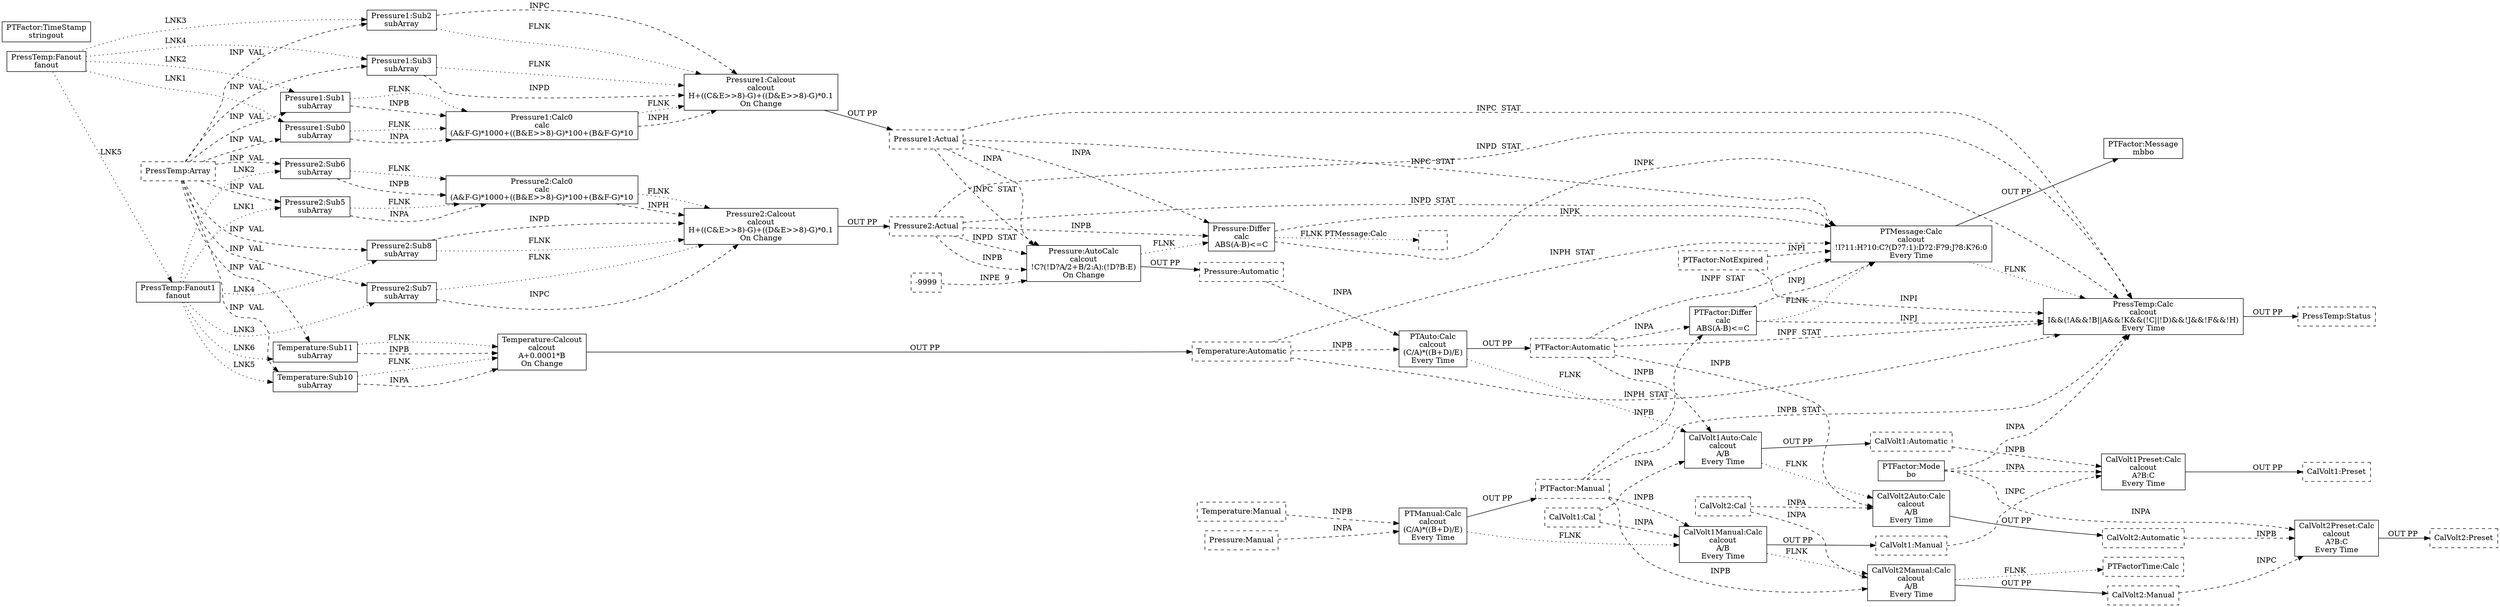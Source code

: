 digraph press_temp {
  rankdir=LR;

  "PressTemp:Fanout" [ shape=box, label="PressTemp:Fanout\nfanout" ]
  "PressTemp:Fanout" -> "Pressure1:Sub0" [ label="LNK1  ", style="dotted" ]
  "PressTemp:Fanout" -> "PressTemp:Fanout1" [ label="LNK5  ", style="dotted" ]
  "PressTemp:Fanout" -> "Pressure1:Sub3" [ label="LNK4  ", style="dotted" ]
  "PressTemp:Fanout" -> "Pressure1:Sub2" [ label="LNK3  ", style="dotted" ]
  "PressTemp:Fanout" -> "Pressure1:Sub1" [ label="LNK2  ", style="dotted" ]
  "PressTemp:Fanout1" [ shape=box, label="PressTemp:Fanout1\nfanout" ]
  "PressTemp:Fanout1" -> "Pressure2:Sub5" [ label="LNK1  ", style="dotted" ]
  "PressTemp:Fanout1" -> "Temperature:Sub11" [ label="LNK6  ", style="dotted" ]
  "PressTemp:Fanout1" -> "Temperature:Sub10" [ label="LNK5  ", style="dotted" ]
  "PressTemp:Fanout1" -> "Pressure2:Sub8" [ label="LNK4  ", style="dotted" ]
  "PressTemp:Fanout1" -> "Pressure2:Sub7" [ label="LNK3  ", style="dotted" ]
  "PressTemp:Fanout1" -> "Pressure2:Sub6" [ label="LNK2  ", style="dotted" ]
  "Pressure1:Sub0" [ shape=box, label="Pressure1:Sub0\nsubArray" ]
  "Pressure1:Sub0" -> "Pressure1:Calc0" [ label="FLNK  ", style="dotted" ]
  "PressTemp:Array" -> "Pressure1:Sub0" [ label="INP  VAL", style="dashed" ]
  "Pressure1:Sub1" [ shape=box, label="Pressure1:Sub1\nsubArray" ]
  "Pressure1:Sub1" -> "Pressure1:Calc0" [ label="FLNK  ", style="dotted" ]
  "PressTemp:Array" -> "Pressure1:Sub1" [ label="INP  VAL", style="dashed" ]
  "Pressure1:Sub2" [ shape=box, label="Pressure1:Sub2\nsubArray" ]
  "Pressure1:Sub2" -> "Pressure1:Calcout" [ label="FLNK  ", style="dotted" ]
  "PressTemp:Array" -> "Pressure1:Sub2" [ label="INP  VAL", style="dashed" ]
  "Pressure1:Sub3" [ shape=box, label="Pressure1:Sub3\nsubArray" ]
  "Pressure1:Sub3" -> "Pressure1:Calcout" [ label="FLNK  ", style="dotted" ]
  "PressTemp:Array" -> "Pressure1:Sub3" [ label="INP  VAL", style="dashed" ]
  "Pressure1:Calc0" [ shape=box, label="Pressure1:Calc0\ncalc\n(A&F-G)*1000+((B&E>>8)-G)*100+(B&F-G)*10" ]
  "Pressure1:Sub1" -> "Pressure1:Calc0" [ label="INPB  ", style="dashed" ]
  "Pressure1:Sub0" -> "Pressure1:Calc0" [ label="INPA  ", style="dashed" ]
  "Pressure1:Calc0" -> "Pressure1:Calcout" [ label="FLNK  ", style="dotted" ]
  "Pressure1:Calcout" [ shape=box, label="Pressure1:Calcout\ncalcout\nH+((C&E>>8)-G)+((D&E>>8)-G)*0.1\nOn Change" ]
  "Pressure1:Calc0" -> "Pressure1:Calcout" [ label="INPH  ", style="dashed" ]
  "Pressure1:Sub2" -> "Pressure1:Calcout" [ label="INPC  ", style="dashed" ]
  "Pressure1:Sub3" -> "Pressure1:Calcout" [ label="INPD  ", style="dashed" ]
  "Pressure1:Calcout" -> "Pressure1:Actual" [ label="OUT PP ", style="solid" ]
  "Pressure2:Sub5" [ shape=box, label="Pressure2:Sub5\nsubArray" ]
  "Pressure2:Sub5" -> "Pressure2:Calc0" [ label="FLNK  ", style="dotted" ]
  "PressTemp:Array" -> "Pressure2:Sub5" [ label="INP  VAL", style="dashed" ]
  "Pressure2:Sub6" [ shape=box, label="Pressure2:Sub6\nsubArray" ]
  "Pressure2:Sub6" -> "Pressure2:Calc0" [ label="FLNK  ", style="dotted" ]
  "PressTemp:Array" -> "Pressure2:Sub6" [ label="INP  VAL", style="dashed" ]
  "Pressure2:Sub7" [ shape=box, label="Pressure2:Sub7\nsubArray" ]
  "Pressure2:Sub7" -> "Pressure2:Calcout" [ label="FLNK  ", style="dotted" ]
  "PressTemp:Array" -> "Pressure2:Sub7" [ label="INP  VAL", style="dashed" ]
  "Pressure2:Sub8" [ shape=box, label="Pressure2:Sub8\nsubArray" ]
  "Pressure2:Sub8" -> "Pressure2:Calcout" [ label="FLNK  ", style="dotted" ]
  "PressTemp:Array" -> "Pressure2:Sub8" [ label="INP  VAL", style="dashed" ]
  "Pressure2:Calc0" [ shape=box, label="Pressure2:Calc0\ncalc\n(A&F-G)*1000+((B&E>>8)-G)*100+(B&F-G)*10" ]
  "Pressure2:Sub6" -> "Pressure2:Calc0" [ label="INPB  ", style="dashed" ]
  "Pressure2:Sub5" -> "Pressure2:Calc0" [ label="INPA  ", style="dashed" ]
  "Pressure2:Calc0" -> "Pressure2:Calcout" [ label="FLNK  ", style="dotted" ]
  "Pressure2:Calcout" [ shape=box, label="Pressure2:Calcout\ncalcout\nH+((C&E>>8)-G)+((D&E>>8)-G)*0.1\nOn Change" ]
  "Pressure2:Calc0" -> "Pressure2:Calcout" [ label="INPH  ", style="dashed" ]
  "Pressure2:Sub7" -> "Pressure2:Calcout" [ label="INPC  ", style="dashed" ]
  "Pressure2:Sub8" -> "Pressure2:Calcout" [ label="INPD  ", style="dashed" ]
  "Pressure2:Calcout" -> "Pressure2:Actual" [ label="OUT PP ", style="solid" ]
  "Pressure:AutoCalc" [ shape=box, label="Pressure:AutoCalc\ncalcout\n!C?(!D?A/2+B/2:A):(!D?B:E)\nOn Change" ]
  "Pressure1:Actual" -> "Pressure:AutoCalc" [ label="INPC  STAT", style="dashed" ]
  "Pressure2:Actual" -> "Pressure:AutoCalc" [ label="INPB  ", style="dashed" ]
  "-9999" -> "Pressure:AutoCalc" [ label="INPE  9", style="dashed" ]
  "Pressure2:Actual" -> "Pressure:AutoCalc" [ label="INPD  STAT", style="dashed" ]
  "Pressure1:Actual" -> "Pressure:AutoCalc" [ label="INPA  ", style="dashed" ]
  "Pressure:AutoCalc" -> "Pressure:Differ" [ label="FLNK  ", style="dotted" ]
  "Pressure:AutoCalc" -> "Pressure:Automatic" [ label="OUT PP ", style="solid" ]
  "Temperature:Sub10" [ shape=box, label="Temperature:Sub10\nsubArray" ]
  "Temperature:Sub10" -> "Temperature:Calcout" [ label="FLNK  ", style="dotted" ]
  "PressTemp:Array" -> "Temperature:Sub10" [ label="INP  VAL", style="dashed" ]
  "Temperature:Sub11" [ shape=box, label="Temperature:Sub11\nsubArray" ]
  "Temperature:Sub11" -> "Temperature:Calcout" [ label="FLNK  ", style="dotted" ]
  "PressTemp:Array" -> "Temperature:Sub11" [ label="INP  VAL", style="dashed" ]
  "Temperature:Calcout" [ shape=box, label="Temperature:Calcout\ncalcout\nA+0.0001*B\nOn Change" ]
  "Temperature:Sub11" -> "Temperature:Calcout" [ label="INPB  ", style="dashed" ]
  "Temperature:Sub10" -> "Temperature:Calcout" [ label="INPA  ", style="dashed" ]
  "Temperature:Calcout" -> "Temperature:Automatic" [ label="OUT PP ", style="solid" ]
  "PTFactor:Mode" [ shape=box, label="PTFactor:Mode\nbo" ]
  "PTFactor:Message" [ shape=box, label="PTFactor:Message\nmbbo" ]
  "Pressure:Differ" [ shape=box, label="Pressure:Differ\ncalc\nABS(A-B)<=C" ]
  "Pressure2:Actual" -> "Pressure:Differ" [ label="INPB  ", style="dashed" ]
  "Pressure1:Actual" -> "Pressure:Differ" [ label="INPA  ", style="dashed" ]
  "Pressure:Differ" -> "" [ label="FLNK PTMessage:Calc ", style="dotted" ]
  "PTFactor:Differ" [ shape=box, label="PTFactor:Differ\ncalc\nABS(A-B)<=C" ]
  "PTFactor:Manual" -> "PTFactor:Differ" [ label="INPB  ", style="dashed" ]
  "PTFactor:Automatic" -> "PTFactor:Differ" [ label="INPA  ", style="dashed" ]
  "PTFactor:Differ" -> "PTMessage:Calc" [ label="FLNK  ", style="dotted" ]
  "PTMessage:Calc" [ shape=box, label="PTMessage:Calc\ncalcout\n!I?11:H?10:C?(D?7:1):D?2:F?9:J?8:K?6:0\nEvery Time" ]
  "PTFactor:NotExpired" -> "PTMessage:Calc" [ label="INPI  ", style="dashed" ]
  "Temperature:Automatic" -> "PTMessage:Calc" [ label="INPH  STAT", style="dashed" ]
  "Pressure:Differ" -> "PTMessage:Calc" [ label="INPK  ", style="dashed" ]
  "PTFactor:Differ" -> "PTMessage:Calc" [ label="INPJ  ", style="dashed" ]
  "Pressure1:Actual" -> "PTMessage:Calc" [ label="INPC  STAT", style="dashed" ]
  "Pressure2:Actual" -> "PTMessage:Calc" [ label="INPD  STAT", style="dashed" ]
  "PTFactor:Automatic" -> "PTMessage:Calc" [ label="INPF  STAT", style="dashed" ]
  "PTMessage:Calc" -> "PressTemp:Calc" [ label="FLNK  ", style="dotted" ]
  "PTMessage:Calc" -> "PTFactor:Message" [ label="OUT PP ", style="solid" ]
  "PressTemp:Calc" [ shape=box, label="PressTemp:Calc\ncalcout\nI&&(!A&&!B||A&&!K&&(!C||!D)&&!J&&!F&&!H)\nEvery Time" ]
  "PTFactor:NotExpired" -> "PressTemp:Calc" [ label="INPI  ", style="dashed" ]
  "Temperature:Automatic" -> "PressTemp:Calc" [ label="INPH  STAT", style="dashed" ]
  "Pressure:Differ" -> "PressTemp:Calc" [ label="INPK  ", style="dashed" ]
  "PTFactor:Differ" -> "PressTemp:Calc" [ label="INPJ  ", style="dashed" ]
  "Pressure1:Actual" -> "PressTemp:Calc" [ label="INPC  STAT", style="dashed" ]
  "PTFactor:Manual" -> "PressTemp:Calc" [ label="INPB  STAT", style="dashed" ]
  "Pressure2:Actual" -> "PressTemp:Calc" [ label="INPD  STAT", style="dashed" ]
  "PTFactor:Automatic" -> "PressTemp:Calc" [ label="INPF  STAT", style="dashed" ]
  "PTFactor:Mode" -> "PressTemp:Calc" [ label="INPA  ", style="dashed" ]
  "PressTemp:Calc" -> "PressTemp:Status" [ label="OUT PP ", style="solid" ]
  "PTAuto:Calc" [ shape=box, label="PTAuto:Calc\ncalcout\n(C/A)*((B+D)/E)\nEvery Time" ]
  "Temperature:Automatic" -> "PTAuto:Calc" [ label="INPB  ", style="dashed" ]
  "Pressure:Automatic" -> "PTAuto:Calc" [ label="INPA  ", style="dashed" ]
  "PTAuto:Calc" -> "CalVolt1Auto:Calc" [ label="FLNK  ", style="dotted" ]
  "PTAuto:Calc" -> "PTFactor:Automatic" [ label="OUT PP ", style="solid" ]
  "CalVolt1Auto:Calc" [ shape=box, label="CalVolt1Auto:Calc\ncalcout\nA/B\nEvery Time" ]
  "PTFactor:Automatic" -> "CalVolt1Auto:Calc" [ label="INPB  ", style="dashed" ]
  "CalVolt1:Cal" -> "CalVolt1Auto:Calc" [ label="INPA  ", style="dashed" ]
  "CalVolt1Auto:Calc" -> "CalVolt2Auto:Calc" [ label="FLNK  ", style="dotted" ]
  "CalVolt1Auto:Calc" -> "CalVolt1:Automatic" [ label="OUT PP ", style="solid" ]
  "CalVolt2Auto:Calc" [ shape=box, label="CalVolt2Auto:Calc\ncalcout\nA/B\nEvery Time" ]
  "PTFactor:Automatic" -> "CalVolt2Auto:Calc" [ label="INPB  ", style="dashed" ]
  "CalVolt2:Cal" -> "CalVolt2Auto:Calc" [ label="INPA  ", style="dashed" ]
  "CalVolt2Auto:Calc" -> "CalVolt2:Automatic" [ label="OUT PP ", style="solid" ]
  "PTManual:Calc" [ shape=box, label="PTManual:Calc\ncalcout\n(C/A)*((B+D)/E)\nEvery Time" ]
  "Temperature:Manual" -> "PTManual:Calc" [ label="INPB  ", style="dashed" ]
  "Pressure:Manual" -> "PTManual:Calc" [ label="INPA  ", style="dashed" ]
  "PTManual:Calc" -> "CalVolt1Manual:Calc" [ label="FLNK  ", style="dotted" ]
  "PTManual:Calc" -> "PTFactor:Manual" [ label="OUT PP ", style="solid" ]
  "CalVolt1Manual:Calc" [ shape=box, label="CalVolt1Manual:Calc\ncalcout\nA/B\nEvery Time" ]
  "PTFactor:Manual" -> "CalVolt1Manual:Calc" [ label="INPB  ", style="dashed" ]
  "CalVolt1:Cal" -> "CalVolt1Manual:Calc" [ label="INPA  ", style="dashed" ]
  "CalVolt1Manual:Calc" -> "CalVolt2Manual:Calc" [ label="FLNK  ", style="dotted" ]
  "CalVolt1Manual:Calc" -> "CalVolt1:Manual" [ label="OUT PP ", style="solid" ]
  "CalVolt2Manual:Calc" [ shape=box, label="CalVolt2Manual:Calc\ncalcout\nA/B\nEvery Time" ]
  "PTFactor:Manual" -> "CalVolt2Manual:Calc" [ label="INPB  ", style="dashed" ]
  "CalVolt2:Cal" -> "CalVolt2Manual:Calc" [ label="INPA  ", style="dashed" ]
  "CalVolt2Manual:Calc" -> "PTFactorTime:Calc" [ label="FLNK  ", style="dotted" ]
  "CalVolt2Manual:Calc" -> "CalVolt2:Manual" [ label="OUT PP ", style="solid" ]
  "CalVolt1Preset:Calc" [ shape=box, label="CalVolt1Preset:Calc\ncalcout\nA?B:C\nEvery Time" ]
  "CalVolt1:Manual" -> "CalVolt1Preset:Calc" [ label="INPC  ", style="dashed" ]
  "CalVolt1:Automatic" -> "CalVolt1Preset:Calc" [ label="INPB  ", style="dashed" ]
  "PTFactor:Mode" -> "CalVolt1Preset:Calc" [ label="INPA  ", style="dashed" ]
  "CalVolt1Preset:Calc" -> "CalVolt1:Preset" [ label="OUT PP ", style="solid" ]
  "CalVolt2Preset:Calc" [ shape=box, label="CalVolt2Preset:Calc\ncalcout\nA?B:C\nEvery Time" ]
  "CalVolt2:Manual" -> "CalVolt2Preset:Calc" [ label="INPC  ", style="dashed" ]
  "CalVolt2:Automatic" -> "CalVolt2Preset:Calc" [ label="INPB  ", style="dashed" ]
  "PTFactor:Mode" -> "CalVolt2Preset:Calc" [ label="INPA  ", style="dashed" ]
  "CalVolt2Preset:Calc" -> "CalVolt2:Preset" [ label="OUT PP ", style="solid" ]
  "PTFactor:TimeStamp" [ shape=box, label="PTFactor:TimeStamp\nstringout" ]
  "" [ shape=box, style=dashed ]
  "PTFactor:Automatic" [ shape=box, style=dashed ]
  "Pressure:Manual" [ shape=box, style=dashed ]
  "CalVolt1:Preset" [ shape=box, style=dashed ]
  "PressTemp:Array" [ shape=box, style=dashed ]
  "CalVolt1:Cal" [ shape=box, style=dashed ]
  "Pressure2:Actual" [ shape=box, style=dashed ]
  "-9999" [ shape=box, style=dashed ]
  "Pressure1:Actual" [ shape=box, style=dashed ]
  "CalVolt1:Manual" [ shape=box, style=dashed ]
  "PTFactorTime:Calc" [ shape=box, style=dashed ]
  "CalVolt2:Automatic" [ shape=box, style=dashed ]
  "Pressure:Automatic" [ shape=box, style=dashed ]
  "PTFactor:Manual" [ shape=box, style=dashed ]
  "PressTemp:Status" [ shape=box, style=dashed ]
  "CalVolt2:Preset" [ shape=box, style=dashed ]
  "PTFactor:NotExpired" [ shape=box, style=dashed ]
  "CalVolt2:Cal" [ shape=box, style=dashed ]
  "Temperature:Manual" [ shape=box, style=dashed ]
  "CalVolt1:Automatic" [ shape=box, style=dashed ]
  "Temperature:Automatic" [ shape=box, style=dashed ]
  "CalVolt2:Manual" [ shape=box, style=dashed ]

}
